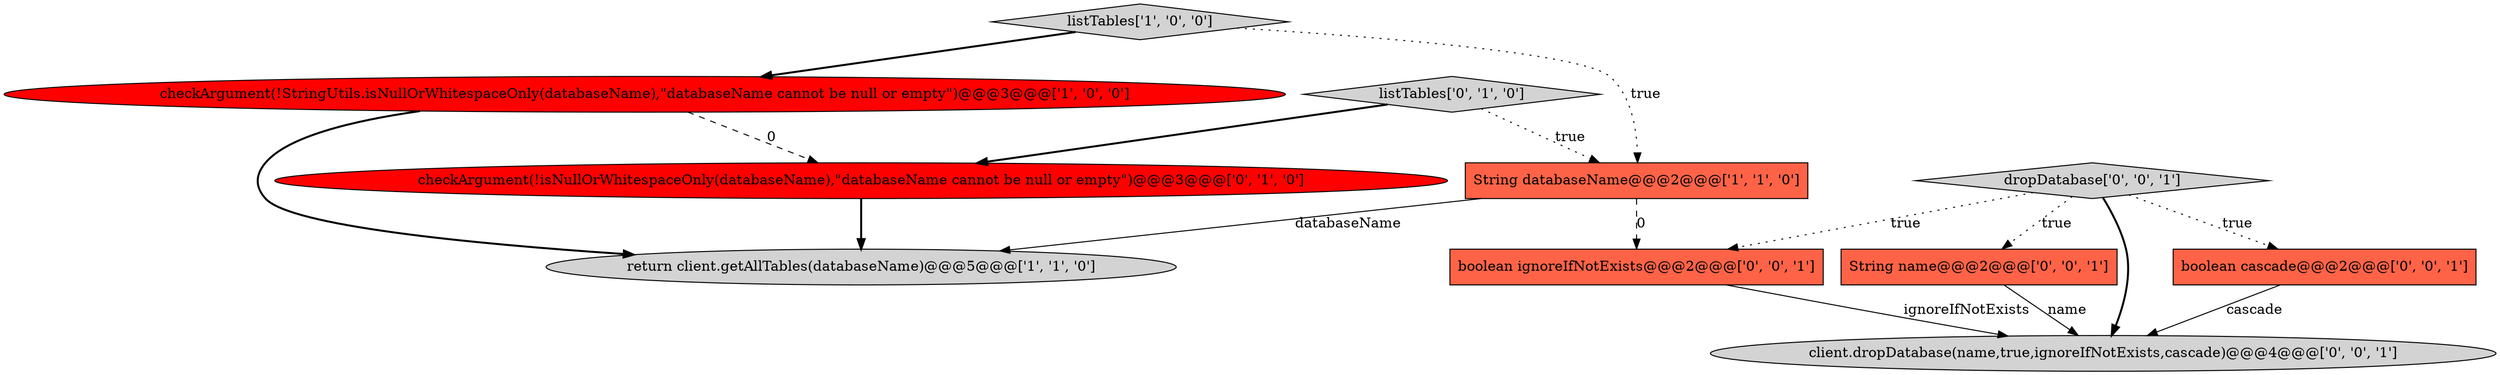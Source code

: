 digraph {
2 [style = filled, label = "listTables['1', '0', '0']", fillcolor = lightgray, shape = diamond image = "AAA0AAABBB1BBB"];
9 [style = filled, label = "String name@@@2@@@['0', '0', '1']", fillcolor = tomato, shape = box image = "AAA0AAABBB3BBB"];
6 [style = filled, label = "dropDatabase['0', '0', '1']", fillcolor = lightgray, shape = diamond image = "AAA0AAABBB3BBB"];
5 [style = filled, label = "listTables['0', '1', '0']", fillcolor = lightgray, shape = diamond image = "AAA0AAABBB2BBB"];
0 [style = filled, label = "checkArgument(!StringUtils.isNullOrWhitespaceOnly(databaseName),\"databaseName cannot be null or empty\")@@@3@@@['1', '0', '0']", fillcolor = red, shape = ellipse image = "AAA1AAABBB1BBB"];
8 [style = filled, label = "boolean cascade@@@2@@@['0', '0', '1']", fillcolor = tomato, shape = box image = "AAA0AAABBB3BBB"];
3 [style = filled, label = "String databaseName@@@2@@@['1', '1', '0']", fillcolor = tomato, shape = box image = "AAA0AAABBB1BBB"];
4 [style = filled, label = "checkArgument(!isNullOrWhitespaceOnly(databaseName),\"databaseName cannot be null or empty\")@@@3@@@['0', '1', '0']", fillcolor = red, shape = ellipse image = "AAA1AAABBB2BBB"];
10 [style = filled, label = "boolean ignoreIfNotExists@@@2@@@['0', '0', '1']", fillcolor = tomato, shape = box image = "AAA0AAABBB3BBB"];
7 [style = filled, label = "client.dropDatabase(name,true,ignoreIfNotExists,cascade)@@@4@@@['0', '0', '1']", fillcolor = lightgray, shape = ellipse image = "AAA0AAABBB3BBB"];
1 [style = filled, label = "return client.getAllTables(databaseName)@@@5@@@['1', '1', '0']", fillcolor = lightgray, shape = ellipse image = "AAA0AAABBB1BBB"];
2->3 [style = dotted, label="true"];
6->10 [style = dotted, label="true"];
9->7 [style = solid, label="name"];
2->0 [style = bold, label=""];
4->1 [style = bold, label=""];
5->4 [style = bold, label=""];
0->4 [style = dashed, label="0"];
3->10 [style = dashed, label="0"];
3->1 [style = solid, label="databaseName"];
6->7 [style = bold, label=""];
5->3 [style = dotted, label="true"];
10->7 [style = solid, label="ignoreIfNotExists"];
6->9 [style = dotted, label="true"];
6->8 [style = dotted, label="true"];
0->1 [style = bold, label=""];
8->7 [style = solid, label="cascade"];
}
